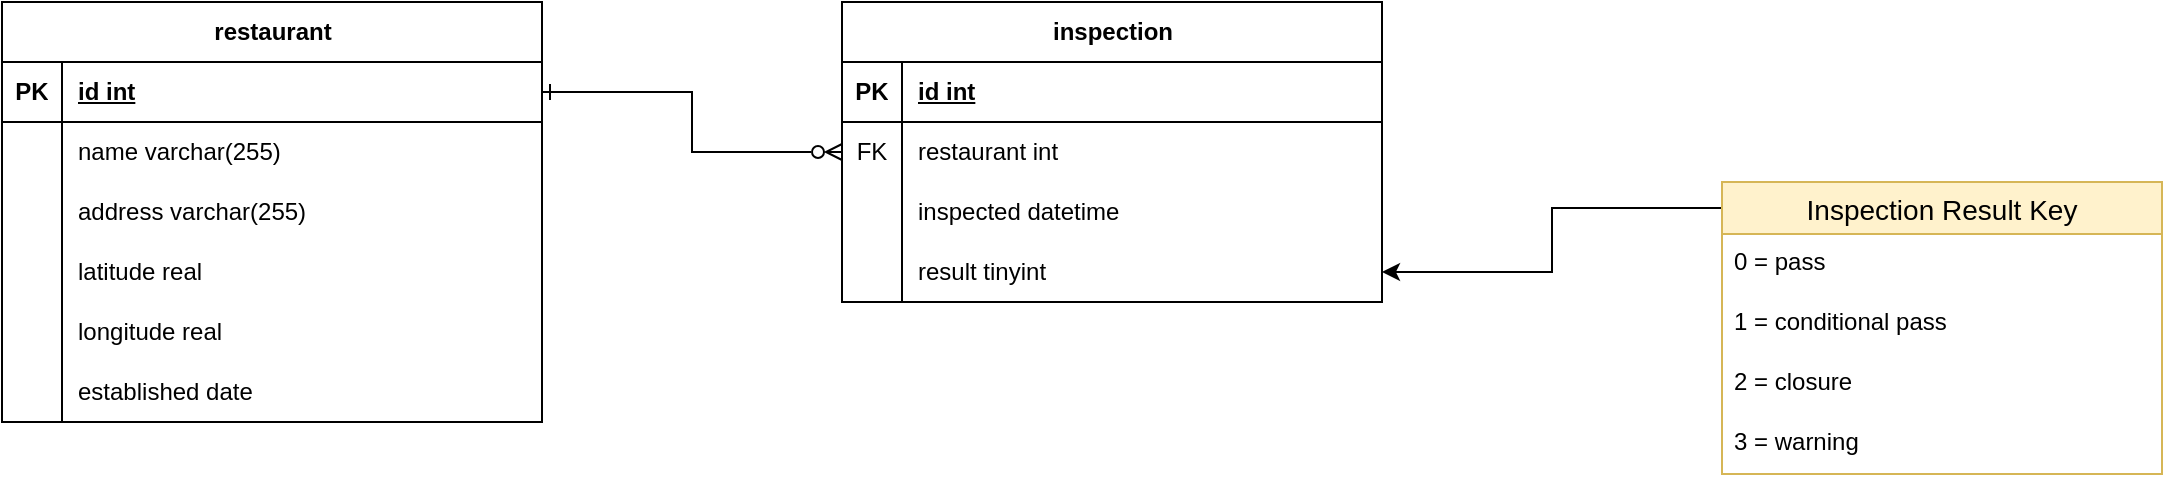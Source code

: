 <mxfile version="21.5.0" type="device">
  <diagram id="OJz-owipV1HD_arMdkcF" name="Page-1">
    <mxGraphModel dx="1426" dy="784" grid="1" gridSize="10" guides="1" tooltips="1" connect="1" arrows="1" fold="1" page="1" pageScale="1" pageWidth="850" pageHeight="1100" math="0" shadow="0">
      <root>
        <mxCell id="0" />
        <mxCell id="1" parent="0" />
        <mxCell id="aVzu0oUt3h8oz-T7jC4X-1" value="restaurant" style="shape=table;startSize=30;container=1;collapsible=1;childLayout=tableLayout;fixedRows=1;rowLines=0;fontStyle=1;align=center;resizeLast=1;html=1;" vertex="1" parent="1">
          <mxGeometry x="50" y="110" width="270" height="210" as="geometry" />
        </mxCell>
        <mxCell id="aVzu0oUt3h8oz-T7jC4X-2" value="" style="shape=tableRow;horizontal=0;startSize=0;swimlaneHead=0;swimlaneBody=0;fillColor=none;collapsible=0;dropTarget=0;points=[[0,0.5],[1,0.5]];portConstraint=eastwest;top=0;left=0;right=0;bottom=1;" vertex="1" parent="aVzu0oUt3h8oz-T7jC4X-1">
          <mxGeometry y="30" width="270" height="30" as="geometry" />
        </mxCell>
        <mxCell id="aVzu0oUt3h8oz-T7jC4X-3" value="PK" style="shape=partialRectangle;connectable=0;fillColor=none;top=0;left=0;bottom=0;right=0;fontStyle=1;overflow=hidden;whiteSpace=wrap;html=1;" vertex="1" parent="aVzu0oUt3h8oz-T7jC4X-2">
          <mxGeometry width="30" height="30" as="geometry">
            <mxRectangle width="30" height="30" as="alternateBounds" />
          </mxGeometry>
        </mxCell>
        <mxCell id="aVzu0oUt3h8oz-T7jC4X-4" value="id int" style="shape=partialRectangle;connectable=0;fillColor=none;top=0;left=0;bottom=0;right=0;align=left;spacingLeft=6;fontStyle=5;overflow=hidden;whiteSpace=wrap;html=1;" vertex="1" parent="aVzu0oUt3h8oz-T7jC4X-2">
          <mxGeometry x="30" width="240" height="30" as="geometry">
            <mxRectangle width="240" height="30" as="alternateBounds" />
          </mxGeometry>
        </mxCell>
        <mxCell id="aVzu0oUt3h8oz-T7jC4X-30" style="shape=tableRow;horizontal=0;startSize=0;swimlaneHead=0;swimlaneBody=0;fillColor=none;collapsible=0;dropTarget=0;points=[[0,0.5],[1,0.5]];portConstraint=eastwest;top=0;left=0;right=0;bottom=0;" vertex="1" parent="aVzu0oUt3h8oz-T7jC4X-1">
          <mxGeometry y="60" width="270" height="30" as="geometry" />
        </mxCell>
        <mxCell id="aVzu0oUt3h8oz-T7jC4X-31" style="shape=partialRectangle;connectable=0;fillColor=none;top=0;left=0;bottom=0;right=0;editable=1;overflow=hidden;whiteSpace=wrap;html=1;" vertex="1" parent="aVzu0oUt3h8oz-T7jC4X-30">
          <mxGeometry width="30" height="30" as="geometry">
            <mxRectangle width="30" height="30" as="alternateBounds" />
          </mxGeometry>
        </mxCell>
        <mxCell id="aVzu0oUt3h8oz-T7jC4X-32" value="name varchar(255)" style="shape=partialRectangle;connectable=0;fillColor=none;top=0;left=0;bottom=0;right=0;align=left;spacingLeft=6;overflow=hidden;whiteSpace=wrap;html=1;" vertex="1" parent="aVzu0oUt3h8oz-T7jC4X-30">
          <mxGeometry x="30" width="240" height="30" as="geometry">
            <mxRectangle width="240" height="30" as="alternateBounds" />
          </mxGeometry>
        </mxCell>
        <mxCell id="aVzu0oUt3h8oz-T7jC4X-5" value="" style="shape=tableRow;horizontal=0;startSize=0;swimlaneHead=0;swimlaneBody=0;fillColor=none;collapsible=0;dropTarget=0;points=[[0,0.5],[1,0.5]];portConstraint=eastwest;top=0;left=0;right=0;bottom=0;" vertex="1" parent="aVzu0oUt3h8oz-T7jC4X-1">
          <mxGeometry y="90" width="270" height="30" as="geometry" />
        </mxCell>
        <mxCell id="aVzu0oUt3h8oz-T7jC4X-6" value="" style="shape=partialRectangle;connectable=0;fillColor=none;top=0;left=0;bottom=0;right=0;editable=1;overflow=hidden;whiteSpace=wrap;html=1;" vertex="1" parent="aVzu0oUt3h8oz-T7jC4X-5">
          <mxGeometry width="30" height="30" as="geometry">
            <mxRectangle width="30" height="30" as="alternateBounds" />
          </mxGeometry>
        </mxCell>
        <mxCell id="aVzu0oUt3h8oz-T7jC4X-7" value="address varchar(255)" style="shape=partialRectangle;connectable=0;fillColor=none;top=0;left=0;bottom=0;right=0;align=left;spacingLeft=6;overflow=hidden;whiteSpace=wrap;html=1;" vertex="1" parent="aVzu0oUt3h8oz-T7jC4X-5">
          <mxGeometry x="30" width="240" height="30" as="geometry">
            <mxRectangle width="240" height="30" as="alternateBounds" />
          </mxGeometry>
        </mxCell>
        <mxCell id="aVzu0oUt3h8oz-T7jC4X-8" value="" style="shape=tableRow;horizontal=0;startSize=0;swimlaneHead=0;swimlaneBody=0;fillColor=none;collapsible=0;dropTarget=0;points=[[0,0.5],[1,0.5]];portConstraint=eastwest;top=0;left=0;right=0;bottom=0;" vertex="1" parent="aVzu0oUt3h8oz-T7jC4X-1">
          <mxGeometry y="120" width="270" height="30" as="geometry" />
        </mxCell>
        <mxCell id="aVzu0oUt3h8oz-T7jC4X-9" value="" style="shape=partialRectangle;connectable=0;fillColor=none;top=0;left=0;bottom=0;right=0;editable=1;overflow=hidden;whiteSpace=wrap;html=1;" vertex="1" parent="aVzu0oUt3h8oz-T7jC4X-8">
          <mxGeometry width="30" height="30" as="geometry">
            <mxRectangle width="30" height="30" as="alternateBounds" />
          </mxGeometry>
        </mxCell>
        <mxCell id="aVzu0oUt3h8oz-T7jC4X-10" value="latitude real" style="shape=partialRectangle;connectable=0;fillColor=none;top=0;left=0;bottom=0;right=0;align=left;spacingLeft=6;overflow=hidden;whiteSpace=wrap;html=1;" vertex="1" parent="aVzu0oUt3h8oz-T7jC4X-8">
          <mxGeometry x="30" width="240" height="30" as="geometry">
            <mxRectangle width="240" height="30" as="alternateBounds" />
          </mxGeometry>
        </mxCell>
        <mxCell id="aVzu0oUt3h8oz-T7jC4X-11" value="" style="shape=tableRow;horizontal=0;startSize=0;swimlaneHead=0;swimlaneBody=0;fillColor=none;collapsible=0;dropTarget=0;points=[[0,0.5],[1,0.5]];portConstraint=eastwest;top=0;left=0;right=0;bottom=0;" vertex="1" parent="aVzu0oUt3h8oz-T7jC4X-1">
          <mxGeometry y="150" width="270" height="30" as="geometry" />
        </mxCell>
        <mxCell id="aVzu0oUt3h8oz-T7jC4X-12" value="" style="shape=partialRectangle;connectable=0;fillColor=none;top=0;left=0;bottom=0;right=0;editable=1;overflow=hidden;whiteSpace=wrap;html=1;" vertex="1" parent="aVzu0oUt3h8oz-T7jC4X-11">
          <mxGeometry width="30" height="30" as="geometry">
            <mxRectangle width="30" height="30" as="alternateBounds" />
          </mxGeometry>
        </mxCell>
        <mxCell id="aVzu0oUt3h8oz-T7jC4X-13" value="longitude real" style="shape=partialRectangle;connectable=0;fillColor=none;top=0;left=0;bottom=0;right=0;align=left;spacingLeft=6;overflow=hidden;whiteSpace=wrap;html=1;" vertex="1" parent="aVzu0oUt3h8oz-T7jC4X-11">
          <mxGeometry x="30" width="240" height="30" as="geometry">
            <mxRectangle width="240" height="30" as="alternateBounds" />
          </mxGeometry>
        </mxCell>
        <mxCell id="aVzu0oUt3h8oz-T7jC4X-14" style="shape=tableRow;horizontal=0;startSize=0;swimlaneHead=0;swimlaneBody=0;fillColor=none;collapsible=0;dropTarget=0;points=[[0,0.5],[1,0.5]];portConstraint=eastwest;top=0;left=0;right=0;bottom=0;" vertex="1" parent="aVzu0oUt3h8oz-T7jC4X-1">
          <mxGeometry y="180" width="270" height="30" as="geometry" />
        </mxCell>
        <mxCell id="aVzu0oUt3h8oz-T7jC4X-15" style="shape=partialRectangle;connectable=0;fillColor=none;top=0;left=0;bottom=0;right=0;editable=1;overflow=hidden;whiteSpace=wrap;html=1;" vertex="1" parent="aVzu0oUt3h8oz-T7jC4X-14">
          <mxGeometry width="30" height="30" as="geometry">
            <mxRectangle width="30" height="30" as="alternateBounds" />
          </mxGeometry>
        </mxCell>
        <mxCell id="aVzu0oUt3h8oz-T7jC4X-16" value="established date" style="shape=partialRectangle;connectable=0;fillColor=none;top=0;left=0;bottom=0;right=0;align=left;spacingLeft=6;overflow=hidden;whiteSpace=wrap;html=1;" vertex="1" parent="aVzu0oUt3h8oz-T7jC4X-14">
          <mxGeometry x="30" width="240" height="30" as="geometry">
            <mxRectangle width="240" height="30" as="alternateBounds" />
          </mxGeometry>
        </mxCell>
        <mxCell id="aVzu0oUt3h8oz-T7jC4X-17" value="inspection" style="shape=table;startSize=30;container=1;collapsible=1;childLayout=tableLayout;fixedRows=1;rowLines=0;fontStyle=1;align=center;resizeLast=1;html=1;" vertex="1" parent="1">
          <mxGeometry x="470" y="110" width="270" height="150" as="geometry" />
        </mxCell>
        <mxCell id="aVzu0oUt3h8oz-T7jC4X-18" value="" style="shape=tableRow;horizontal=0;startSize=0;swimlaneHead=0;swimlaneBody=0;fillColor=none;collapsible=0;dropTarget=0;points=[[0,0.5],[1,0.5]];portConstraint=eastwest;top=0;left=0;right=0;bottom=1;" vertex="1" parent="aVzu0oUt3h8oz-T7jC4X-17">
          <mxGeometry y="30" width="270" height="30" as="geometry" />
        </mxCell>
        <mxCell id="aVzu0oUt3h8oz-T7jC4X-19" value="PK" style="shape=partialRectangle;connectable=0;fillColor=none;top=0;left=0;bottom=0;right=0;fontStyle=1;overflow=hidden;whiteSpace=wrap;html=1;" vertex="1" parent="aVzu0oUt3h8oz-T7jC4X-18">
          <mxGeometry width="30" height="30" as="geometry">
            <mxRectangle width="30" height="30" as="alternateBounds" />
          </mxGeometry>
        </mxCell>
        <mxCell id="aVzu0oUt3h8oz-T7jC4X-20" value="id int" style="shape=partialRectangle;connectable=0;fillColor=none;top=0;left=0;bottom=0;right=0;align=left;spacingLeft=6;fontStyle=5;overflow=hidden;whiteSpace=wrap;html=1;" vertex="1" parent="aVzu0oUt3h8oz-T7jC4X-18">
          <mxGeometry x="30" width="240" height="30" as="geometry">
            <mxRectangle width="240" height="30" as="alternateBounds" />
          </mxGeometry>
        </mxCell>
        <mxCell id="aVzu0oUt3h8oz-T7jC4X-21" value="" style="shape=tableRow;horizontal=0;startSize=0;swimlaneHead=0;swimlaneBody=0;fillColor=none;collapsible=0;dropTarget=0;points=[[0,0.5],[1,0.5]];portConstraint=eastwest;top=0;left=0;right=0;bottom=0;" vertex="1" parent="aVzu0oUt3h8oz-T7jC4X-17">
          <mxGeometry y="60" width="270" height="30" as="geometry" />
        </mxCell>
        <mxCell id="aVzu0oUt3h8oz-T7jC4X-22" value="FK" style="shape=partialRectangle;connectable=0;fillColor=none;top=0;left=0;bottom=0;right=0;editable=1;overflow=hidden;whiteSpace=wrap;html=1;" vertex="1" parent="aVzu0oUt3h8oz-T7jC4X-21">
          <mxGeometry width="30" height="30" as="geometry">
            <mxRectangle width="30" height="30" as="alternateBounds" />
          </mxGeometry>
        </mxCell>
        <mxCell id="aVzu0oUt3h8oz-T7jC4X-23" value="restaurant int" style="shape=partialRectangle;connectable=0;fillColor=none;top=0;left=0;bottom=0;right=0;align=left;spacingLeft=6;overflow=hidden;whiteSpace=wrap;html=1;" vertex="1" parent="aVzu0oUt3h8oz-T7jC4X-21">
          <mxGeometry x="30" width="240" height="30" as="geometry">
            <mxRectangle width="240" height="30" as="alternateBounds" />
          </mxGeometry>
        </mxCell>
        <mxCell id="aVzu0oUt3h8oz-T7jC4X-24" value="" style="shape=tableRow;horizontal=0;startSize=0;swimlaneHead=0;swimlaneBody=0;fillColor=none;collapsible=0;dropTarget=0;points=[[0,0.5],[1,0.5]];portConstraint=eastwest;top=0;left=0;right=0;bottom=0;" vertex="1" parent="aVzu0oUt3h8oz-T7jC4X-17">
          <mxGeometry y="90" width="270" height="30" as="geometry" />
        </mxCell>
        <mxCell id="aVzu0oUt3h8oz-T7jC4X-25" value="" style="shape=partialRectangle;connectable=0;fillColor=none;top=0;left=0;bottom=0;right=0;editable=1;overflow=hidden;whiteSpace=wrap;html=1;" vertex="1" parent="aVzu0oUt3h8oz-T7jC4X-24">
          <mxGeometry width="30" height="30" as="geometry">
            <mxRectangle width="30" height="30" as="alternateBounds" />
          </mxGeometry>
        </mxCell>
        <mxCell id="aVzu0oUt3h8oz-T7jC4X-26" value="inspected datetime" style="shape=partialRectangle;connectable=0;fillColor=none;top=0;left=0;bottom=0;right=0;align=left;spacingLeft=6;overflow=hidden;whiteSpace=wrap;html=1;" vertex="1" parent="aVzu0oUt3h8oz-T7jC4X-24">
          <mxGeometry x="30" width="240" height="30" as="geometry">
            <mxRectangle width="240" height="30" as="alternateBounds" />
          </mxGeometry>
        </mxCell>
        <mxCell id="aVzu0oUt3h8oz-T7jC4X-27" value="" style="shape=tableRow;horizontal=0;startSize=0;swimlaneHead=0;swimlaneBody=0;fillColor=none;collapsible=0;dropTarget=0;points=[[0,0.5],[1,0.5]];portConstraint=eastwest;top=0;left=0;right=0;bottom=0;" vertex="1" parent="aVzu0oUt3h8oz-T7jC4X-17">
          <mxGeometry y="120" width="270" height="30" as="geometry" />
        </mxCell>
        <mxCell id="aVzu0oUt3h8oz-T7jC4X-28" value="" style="shape=partialRectangle;connectable=0;fillColor=none;top=0;left=0;bottom=0;right=0;editable=1;overflow=hidden;whiteSpace=wrap;html=1;" vertex="1" parent="aVzu0oUt3h8oz-T7jC4X-27">
          <mxGeometry width="30" height="30" as="geometry">
            <mxRectangle width="30" height="30" as="alternateBounds" />
          </mxGeometry>
        </mxCell>
        <mxCell id="aVzu0oUt3h8oz-T7jC4X-29" value="result tinyint" style="shape=partialRectangle;connectable=0;fillColor=none;top=0;left=0;bottom=0;right=0;align=left;spacingLeft=6;overflow=hidden;whiteSpace=wrap;html=1;" vertex="1" parent="aVzu0oUt3h8oz-T7jC4X-27">
          <mxGeometry x="30" width="240" height="30" as="geometry">
            <mxRectangle width="240" height="30" as="alternateBounds" />
          </mxGeometry>
        </mxCell>
        <mxCell id="aVzu0oUt3h8oz-T7jC4X-33" style="edgeStyle=orthogonalEdgeStyle;rounded=0;orthogonalLoop=1;jettySize=auto;html=1;exitX=0;exitY=0.5;exitDx=0;exitDy=0;entryX=1;entryY=0.5;entryDx=0;entryDy=0;startArrow=ERzeroToMany;startFill=0;endArrow=ERone;endFill=0;strokeWidth=1;" edge="1" parent="1" source="aVzu0oUt3h8oz-T7jC4X-21" target="aVzu0oUt3h8oz-T7jC4X-2">
          <mxGeometry relative="1" as="geometry" />
        </mxCell>
        <mxCell id="aVzu0oUt3h8oz-T7jC4X-39" style="edgeStyle=orthogonalEdgeStyle;rounded=0;orthogonalLoop=1;jettySize=auto;html=1;exitX=0.006;exitY=0.089;exitDx=0;exitDy=0;entryX=1;entryY=0.5;entryDx=0;entryDy=0;exitPerimeter=0;" edge="1" parent="1" source="aVzu0oUt3h8oz-T7jC4X-34" target="aVzu0oUt3h8oz-T7jC4X-27">
          <mxGeometry relative="1" as="geometry" />
        </mxCell>
        <mxCell id="aVzu0oUt3h8oz-T7jC4X-34" value="Inspection Result Key" style="swimlane;fontStyle=0;childLayout=stackLayout;horizontal=1;startSize=26;horizontalStack=0;resizeParent=1;resizeParentMax=0;resizeLast=0;collapsible=1;marginBottom=0;align=center;fontSize=14;fillColor=#fff2cc;strokeColor=#d6b656;" vertex="1" parent="1">
          <mxGeometry x="910" y="200" width="220" height="146" as="geometry" />
        </mxCell>
        <mxCell id="aVzu0oUt3h8oz-T7jC4X-35" value="0 = pass" style="text;strokeColor=none;fillColor=none;spacingLeft=4;spacingRight=4;overflow=hidden;rotatable=0;points=[[0,0.5],[1,0.5]];portConstraint=eastwest;fontSize=12;whiteSpace=wrap;html=1;" vertex="1" parent="aVzu0oUt3h8oz-T7jC4X-34">
          <mxGeometry y="26" width="220" height="30" as="geometry" />
        </mxCell>
        <mxCell id="aVzu0oUt3h8oz-T7jC4X-36" value="1 = conditional pass" style="text;strokeColor=none;fillColor=none;spacingLeft=4;spacingRight=4;overflow=hidden;rotatable=0;points=[[0,0.5],[1,0.5]];portConstraint=eastwest;fontSize=12;whiteSpace=wrap;html=1;" vertex="1" parent="aVzu0oUt3h8oz-T7jC4X-34">
          <mxGeometry y="56" width="220" height="30" as="geometry" />
        </mxCell>
        <mxCell id="aVzu0oUt3h8oz-T7jC4X-37" value="2 = closure" style="text;strokeColor=none;fillColor=none;spacingLeft=4;spacingRight=4;overflow=hidden;rotatable=0;points=[[0,0.5],[1,0.5]];portConstraint=eastwest;fontSize=12;whiteSpace=wrap;html=1;" vertex="1" parent="aVzu0oUt3h8oz-T7jC4X-34">
          <mxGeometry y="86" width="220" height="30" as="geometry" />
        </mxCell>
        <mxCell id="aVzu0oUt3h8oz-T7jC4X-38" value="3 = warning" style="text;strokeColor=none;fillColor=none;spacingLeft=4;spacingRight=4;overflow=hidden;rotatable=0;points=[[0,0.5],[1,0.5]];portConstraint=eastwest;fontSize=12;whiteSpace=wrap;html=1;" vertex="1" parent="aVzu0oUt3h8oz-T7jC4X-34">
          <mxGeometry y="116" width="220" height="30" as="geometry" />
        </mxCell>
      </root>
    </mxGraphModel>
  </diagram>
</mxfile>
